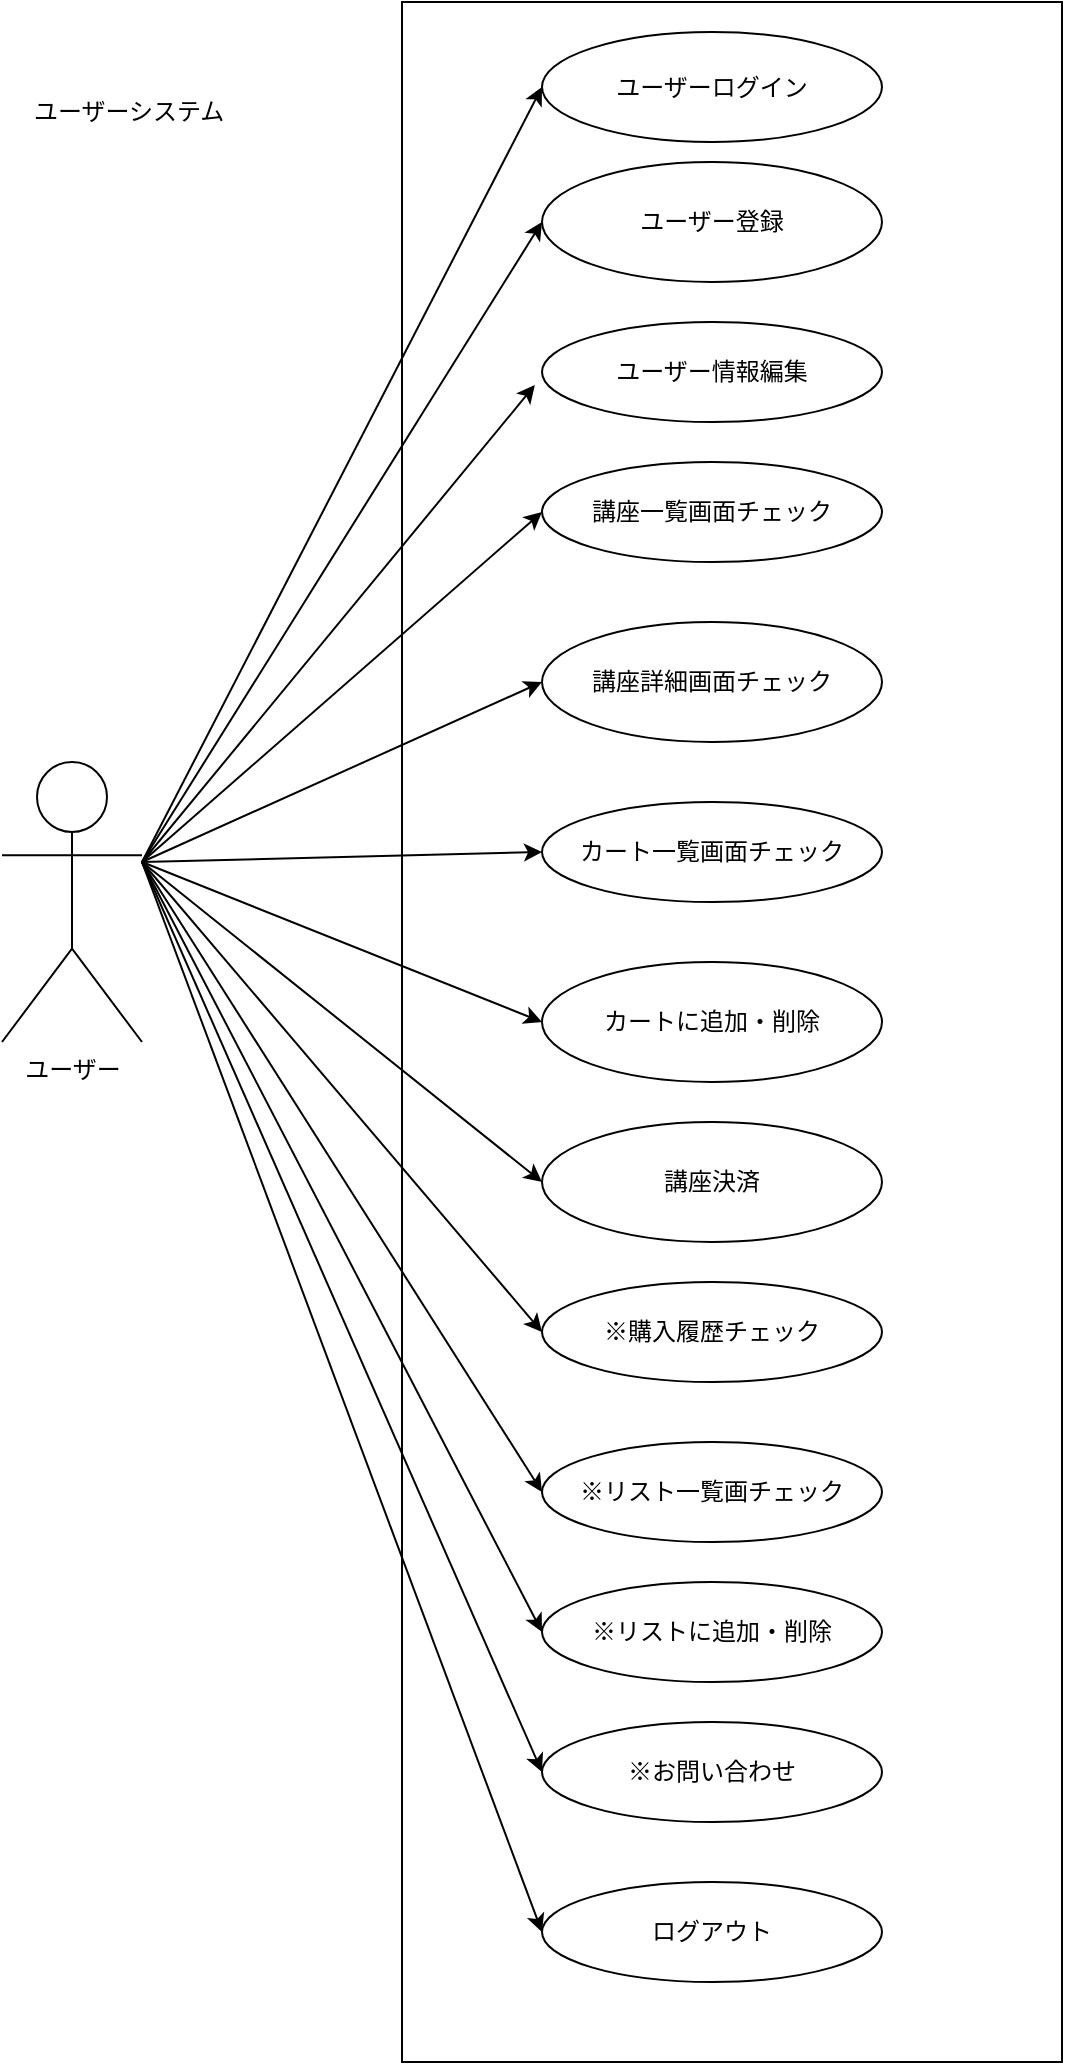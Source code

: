 <mxfile version="21.6.8" type="device" pages="3">
  <diagram name="ページ1" id="WbgWM3qjDVXiLrY8IN_c">
    <mxGraphModel dx="1572" dy="1115" grid="1" gridSize="10" guides="1" tooltips="1" connect="1" arrows="1" fold="1" page="1" pageScale="1" pageWidth="827" pageHeight="1169" math="0" shadow="0">
      <root>
        <mxCell id="0" />
        <mxCell id="1" parent="0" />
        <mxCell id="k4HBaESh6ri7OlarN2CG-17" value="" style="rounded=0;whiteSpace=wrap;html=1;" vertex="1" parent="1">
          <mxGeometry x="230" y="10" width="330" height="1030" as="geometry" />
        </mxCell>
        <mxCell id="k4HBaESh6ri7OlarN2CG-1" value="ユーザー" style="shape=umlActor;verticalLabelPosition=bottom;verticalAlign=top;html=1;outlineConnect=0;" vertex="1" parent="1">
          <mxGeometry x="30" y="390" width="70" height="140" as="geometry" />
        </mxCell>
        <mxCell id="k4HBaESh6ri7OlarN2CG-5" value="ユーザーログイン" style="ellipse;whiteSpace=wrap;html=1;" vertex="1" parent="1">
          <mxGeometry x="300" y="25" width="170" height="55" as="geometry" />
        </mxCell>
        <mxCell id="k4HBaESh6ri7OlarN2CG-6" value="ユーザー登録" style="ellipse;whiteSpace=wrap;html=1;" vertex="1" parent="1">
          <mxGeometry x="300" y="90" width="170" height="60" as="geometry" />
        </mxCell>
        <mxCell id="k4HBaESh6ri7OlarN2CG-8" value="講座詳細画面チェック" style="ellipse;whiteSpace=wrap;html=1;" vertex="1" parent="1">
          <mxGeometry x="300" y="320" width="170" height="60" as="geometry" />
        </mxCell>
        <mxCell id="k4HBaESh6ri7OlarN2CG-9" value="カート一覧画面チェック" style="ellipse;whiteSpace=wrap;html=1;" vertex="1" parent="1">
          <mxGeometry x="300" y="410" width="170" height="50" as="geometry" />
        </mxCell>
        <mxCell id="k4HBaESh6ri7OlarN2CG-10" value="講座決済" style="ellipse;whiteSpace=wrap;html=1;" vertex="1" parent="1">
          <mxGeometry x="300" y="570" width="170" height="60" as="geometry" />
        </mxCell>
        <mxCell id="k4HBaESh6ri7OlarN2CG-11" value="ユーザー情報編集" style="ellipse;whiteSpace=wrap;html=1;" vertex="1" parent="1">
          <mxGeometry x="300" y="170" width="170" height="50" as="geometry" />
        </mxCell>
        <mxCell id="k4HBaESh6ri7OlarN2CG-12" value="※購入履歴チェック" style="ellipse;whiteSpace=wrap;html=1;" vertex="1" parent="1">
          <mxGeometry x="300" y="650" width="170" height="50" as="geometry" />
        </mxCell>
        <mxCell id="k4HBaESh6ri7OlarN2CG-13" value="※リストに追加・削除" style="ellipse;whiteSpace=wrap;html=1;" vertex="1" parent="1">
          <mxGeometry x="300" y="800" width="170" height="50" as="geometry" />
        </mxCell>
        <mxCell id="k4HBaESh6ri7OlarN2CG-14" value="※お問い合わせ" style="ellipse;whiteSpace=wrap;html=1;" vertex="1" parent="1">
          <mxGeometry x="300" y="870" width="170" height="50" as="geometry" />
        </mxCell>
        <mxCell id="k4HBaESh6ri7OlarN2CG-15" value="カートに追加・削除" style="ellipse;whiteSpace=wrap;html=1;" vertex="1" parent="1">
          <mxGeometry x="300" y="490" width="170" height="60" as="geometry" />
        </mxCell>
        <mxCell id="k4HBaESh6ri7OlarN2CG-16" value="※リスト一覧画チェック" style="ellipse;whiteSpace=wrap;html=1;" vertex="1" parent="1">
          <mxGeometry x="300" y="730" width="170" height="50" as="geometry" />
        </mxCell>
        <mxCell id="k4HBaESh6ri7OlarN2CG-18" value="ユーザーシステム" style="text;strokeColor=none;fillColor=none;align=left;verticalAlign=middle;spacingLeft=4;spacingRight=4;overflow=hidden;points=[[0,0.5],[1,0.5]];portConstraint=eastwest;rotatable=0;whiteSpace=wrap;html=1;" vertex="1" parent="1">
          <mxGeometry x="40" y="50" width="110" height="30" as="geometry" />
        </mxCell>
        <mxCell id="k4HBaESh6ri7OlarN2CG-21" value="講座一覧画面チェック" style="ellipse;whiteSpace=wrap;html=1;" vertex="1" parent="1">
          <mxGeometry x="300" y="240" width="170" height="50" as="geometry" />
        </mxCell>
        <mxCell id="k4HBaESh6ri7OlarN2CG-22" value="" style="endArrow=classic;html=1;rounded=0;entryX=0;entryY=0.5;entryDx=0;entryDy=0;" edge="1" parent="1" target="k4HBaESh6ri7OlarN2CG-5">
          <mxGeometry width="50" height="50" relative="1" as="geometry">
            <mxPoint x="100" y="440" as="sourcePoint" />
            <mxPoint x="150" y="380" as="targetPoint" />
          </mxGeometry>
        </mxCell>
        <mxCell id="k4HBaESh6ri7OlarN2CG-23" value="" style="endArrow=classic;html=1;rounded=0;entryX=0;entryY=0.5;entryDx=0;entryDy=0;" edge="1" parent="1" target="k4HBaESh6ri7OlarN2CG-6">
          <mxGeometry width="50" height="50" relative="1" as="geometry">
            <mxPoint x="100" y="440" as="sourcePoint" />
            <mxPoint x="150" y="390" as="targetPoint" />
          </mxGeometry>
        </mxCell>
        <mxCell id="k4HBaESh6ri7OlarN2CG-24" value="" style="endArrow=classic;html=1;rounded=0;entryX=-0.021;entryY=0.631;entryDx=0;entryDy=0;entryPerimeter=0;" edge="1" parent="1" target="k4HBaESh6ri7OlarN2CG-11">
          <mxGeometry width="50" height="50" relative="1" as="geometry">
            <mxPoint x="100" y="440" as="sourcePoint" />
            <mxPoint x="150" y="390" as="targetPoint" />
          </mxGeometry>
        </mxCell>
        <mxCell id="k4HBaESh6ri7OlarN2CG-25" value="" style="endArrow=classic;html=1;rounded=0;entryX=0;entryY=0.5;entryDx=0;entryDy=0;" edge="1" parent="1" target="k4HBaESh6ri7OlarN2CG-21">
          <mxGeometry width="50" height="50" relative="1" as="geometry">
            <mxPoint x="100" y="440" as="sourcePoint" />
            <mxPoint x="150" y="390" as="targetPoint" />
          </mxGeometry>
        </mxCell>
        <mxCell id="k4HBaESh6ri7OlarN2CG-26" value="" style="endArrow=classic;html=1;rounded=0;entryX=0;entryY=0.5;entryDx=0;entryDy=0;" edge="1" parent="1" target="k4HBaESh6ri7OlarN2CG-8">
          <mxGeometry width="50" height="50" relative="1" as="geometry">
            <mxPoint x="100" y="440" as="sourcePoint" />
            <mxPoint x="150" y="390" as="targetPoint" />
          </mxGeometry>
        </mxCell>
        <mxCell id="k4HBaESh6ri7OlarN2CG-27" value="" style="endArrow=classic;html=1;rounded=0;entryX=0;entryY=0.5;entryDx=0;entryDy=0;" edge="1" parent="1" target="k4HBaESh6ri7OlarN2CG-9">
          <mxGeometry width="50" height="50" relative="1" as="geometry">
            <mxPoint x="100" y="440" as="sourcePoint" />
            <mxPoint x="150" y="390" as="targetPoint" />
          </mxGeometry>
        </mxCell>
        <mxCell id="k4HBaESh6ri7OlarN2CG-28" value="" style="endArrow=classic;html=1;rounded=0;entryX=0;entryY=0.5;entryDx=0;entryDy=0;" edge="1" parent="1" target="k4HBaESh6ri7OlarN2CG-15">
          <mxGeometry width="50" height="50" relative="1" as="geometry">
            <mxPoint x="100" y="440" as="sourcePoint" />
            <mxPoint x="150" y="390" as="targetPoint" />
          </mxGeometry>
        </mxCell>
        <mxCell id="k4HBaESh6ri7OlarN2CG-29" value="" style="endArrow=classic;html=1;rounded=0;entryX=0;entryY=0.5;entryDx=0;entryDy=0;" edge="1" parent="1" target="k4HBaESh6ri7OlarN2CG-10">
          <mxGeometry width="50" height="50" relative="1" as="geometry">
            <mxPoint x="100" y="440" as="sourcePoint" />
            <mxPoint x="150" y="390" as="targetPoint" />
          </mxGeometry>
        </mxCell>
        <mxCell id="k4HBaESh6ri7OlarN2CG-30" value="" style="endArrow=classic;html=1;rounded=0;entryX=0;entryY=0.5;entryDx=0;entryDy=0;" edge="1" parent="1" target="k4HBaESh6ri7OlarN2CG-12">
          <mxGeometry width="50" height="50" relative="1" as="geometry">
            <mxPoint x="100" y="440" as="sourcePoint" />
            <mxPoint x="150" y="390" as="targetPoint" />
          </mxGeometry>
        </mxCell>
        <mxCell id="k4HBaESh6ri7OlarN2CG-31" value="" style="endArrow=classic;html=1;rounded=0;entryX=0;entryY=0.5;entryDx=0;entryDy=0;" edge="1" parent="1" target="k4HBaESh6ri7OlarN2CG-16">
          <mxGeometry width="50" height="50" relative="1" as="geometry">
            <mxPoint x="100" y="440" as="sourcePoint" />
            <mxPoint x="150" y="390" as="targetPoint" />
          </mxGeometry>
        </mxCell>
        <mxCell id="k4HBaESh6ri7OlarN2CG-32" value="" style="endArrow=classic;html=1;rounded=0;entryX=0;entryY=0.5;entryDx=0;entryDy=0;" edge="1" parent="1" target="k4HBaESh6ri7OlarN2CG-13">
          <mxGeometry width="50" height="50" relative="1" as="geometry">
            <mxPoint x="100" y="440" as="sourcePoint" />
            <mxPoint x="150" y="390" as="targetPoint" />
          </mxGeometry>
        </mxCell>
        <mxCell id="k4HBaESh6ri7OlarN2CG-33" value="" style="endArrow=classic;html=1;rounded=0;entryX=0;entryY=0.5;entryDx=0;entryDy=0;" edge="1" parent="1" target="k4HBaESh6ri7OlarN2CG-14">
          <mxGeometry width="50" height="50" relative="1" as="geometry">
            <mxPoint x="100" y="440" as="sourcePoint" />
            <mxPoint x="150" y="390" as="targetPoint" />
          </mxGeometry>
        </mxCell>
        <mxCell id="3FSZALvj6SSIwzT2kANW-1" value="ログアウト" style="ellipse;whiteSpace=wrap;html=1;" vertex="1" parent="1">
          <mxGeometry x="300" y="950" width="170" height="50" as="geometry" />
        </mxCell>
        <mxCell id="3FSZALvj6SSIwzT2kANW-2" value="" style="endArrow=classic;html=1;rounded=0;entryX=0;entryY=0.5;entryDx=0;entryDy=0;" edge="1" parent="1" target="3FSZALvj6SSIwzT2kANW-1">
          <mxGeometry width="50" height="50" relative="1" as="geometry">
            <mxPoint x="100" y="440" as="sourcePoint" />
            <mxPoint x="150" y="390" as="targetPoint" />
          </mxGeometry>
        </mxCell>
      </root>
    </mxGraphModel>
  </diagram>
  <diagram id="61dcJJ7lvB25rElTztc5" name="ページ2">
    <mxGraphModel dx="1572" dy="1115" grid="1" gridSize="10" guides="1" tooltips="1" connect="1" arrows="1" fold="1" page="1" pageScale="1" pageWidth="827" pageHeight="1169" math="0" shadow="0">
      <root>
        <mxCell id="0" />
        <mxCell id="1" parent="0" />
        <mxCell id="2FPKD9OE71ZOnqV7sJdv-9" value="" style="rounded=0;whiteSpace=wrap;html=1;" vertex="1" parent="1">
          <mxGeometry x="250" y="10" width="290" height="990" as="geometry" />
        </mxCell>
        <mxCell id="2VImC7MxVv5FZuDyS-Gp-1" value="管理者" style="shape=umlActor;verticalLabelPosition=bottom;verticalAlign=top;html=1;outlineConnect=0;" vertex="1" parent="1">
          <mxGeometry x="50" y="370" width="50" height="120" as="geometry" />
        </mxCell>
        <mxCell id="2VImC7MxVv5FZuDyS-Gp-2" value="講座情報一覧画面チェック" style="ellipse;whiteSpace=wrap;html=1;" vertex="1" parent="1">
          <mxGeometry x="294" y="100" width="186" height="60" as="geometry" />
        </mxCell>
        <mxCell id="2VImC7MxVv5FZuDyS-Gp-3" value="講座情報登録・削除" style="ellipse;whiteSpace=wrap;html=1;" vertex="1" parent="1">
          <mxGeometry x="294" y="170" width="186" height="60" as="geometry" />
        </mxCell>
        <mxCell id="2VImC7MxVv5FZuDyS-Gp-4" value="管理者ログイン" style="ellipse;whiteSpace=wrap;html=1;" vertex="1" parent="1">
          <mxGeometry x="294" y="30" width="186" height="60" as="geometry" />
        </mxCell>
        <mxCell id="2VImC7MxVv5FZuDyS-Gp-5" value="講座情報詳細編集" style="ellipse;whiteSpace=wrap;html=1;" vertex="1" parent="1">
          <mxGeometry x="294" y="320" width="186" height="60" as="geometry" />
        </mxCell>
        <mxCell id="2VImC7MxVv5FZuDyS-Gp-6" value="別の管理者を登録" style="ellipse;whiteSpace=wrap;html=1;" vertex="1" parent="1">
          <mxGeometry x="294" y="400" width="186" height="60" as="geometry" />
        </mxCell>
        <mxCell id="2VImC7MxVv5FZuDyS-Gp-7" value="※マイページチェック" style="ellipse;whiteSpace=wrap;html=1;" vertex="1" parent="1">
          <mxGeometry x="294" y="480" width="186" height="60" as="geometry" />
        </mxCell>
        <mxCell id="2VImC7MxVv5FZuDyS-Gp-8" value="ログアウト" style="ellipse;whiteSpace=wrap;html=1;" vertex="1" parent="1">
          <mxGeometry x="294" y="900" width="186" height="60" as="geometry" />
        </mxCell>
        <mxCell id="2FPKD9OE71ZOnqV7sJdv-2" value="adminシステム" style="text;strokeColor=none;fillColor=none;align=left;verticalAlign=middle;spacingLeft=4;spacingRight=4;overflow=hidden;points=[[0,0.5],[1,0.5]];portConstraint=eastwest;rotatable=0;whiteSpace=wrap;html=1;" vertex="1" parent="1">
          <mxGeometry x="40" y="160" width="110" height="30" as="geometry" />
        </mxCell>
        <mxCell id="2FPKD9OE71ZOnqV7sJdv-4" value="※売上チェック" style="ellipse;whiteSpace=wrap;html=1;" vertex="1" parent="1">
          <mxGeometry x="294" y="570" width="186" height="60" as="geometry" />
        </mxCell>
        <mxCell id="2FPKD9OE71ZOnqV7sJdv-5" value="※ユーザーリストチェック" style="ellipse;whiteSpace=wrap;html=1;" vertex="1" parent="1">
          <mxGeometry x="294" y="650" width="186" height="60" as="geometry" />
        </mxCell>
        <mxCell id="2FPKD9OE71ZOnqV7sJdv-6" value="※訪問者数(アクセス数)チェック" style="ellipse;whiteSpace=wrap;html=1;" vertex="1" parent="1">
          <mxGeometry x="294" y="730" width="186" height="60" as="geometry" />
        </mxCell>
        <mxCell id="2FPKD9OE71ZOnqV7sJdv-7" value="※ユーザーのお問い合わせチェック" style="ellipse;whiteSpace=wrap;html=1;" vertex="1" parent="1">
          <mxGeometry x="289" y="820" width="196" height="60" as="geometry" />
        </mxCell>
        <mxCell id="2FPKD9OE71ZOnqV7sJdv-8" value="講座の画像登録・編集" style="ellipse;whiteSpace=wrap;html=1;" vertex="1" parent="1">
          <mxGeometry x="294" y="240" width="186" height="60" as="geometry" />
        </mxCell>
        <mxCell id="2FPKD9OE71ZOnqV7sJdv-10" value="" style="endArrow=classic;html=1;rounded=0;entryX=0;entryY=0.5;entryDx=0;entryDy=0;" edge="1" parent="1" target="2VImC7MxVv5FZuDyS-Gp-4">
          <mxGeometry width="50" height="50" relative="1" as="geometry">
            <mxPoint x="100" y="410" as="sourcePoint" />
            <mxPoint x="150" y="360" as="targetPoint" />
          </mxGeometry>
        </mxCell>
        <mxCell id="2FPKD9OE71ZOnqV7sJdv-11" value="" style="endArrow=classic;html=1;rounded=0;entryX=0;entryY=0.5;entryDx=0;entryDy=0;" edge="1" parent="1" target="2VImC7MxVv5FZuDyS-Gp-2">
          <mxGeometry width="50" height="50" relative="1" as="geometry">
            <mxPoint x="100" y="410" as="sourcePoint" />
            <mxPoint x="150" y="360" as="targetPoint" />
          </mxGeometry>
        </mxCell>
        <mxCell id="2FPKD9OE71ZOnqV7sJdv-12" value="" style="endArrow=classic;html=1;rounded=0;entryX=0;entryY=0.5;entryDx=0;entryDy=0;" edge="1" parent="1" target="2VImC7MxVv5FZuDyS-Gp-3">
          <mxGeometry width="50" height="50" relative="1" as="geometry">
            <mxPoint x="100" y="410" as="sourcePoint" />
            <mxPoint x="150" y="360" as="targetPoint" />
          </mxGeometry>
        </mxCell>
        <mxCell id="2FPKD9OE71ZOnqV7sJdv-13" value="" style="endArrow=classic;html=1;rounded=0;entryX=0;entryY=0.5;entryDx=0;entryDy=0;" edge="1" parent="1" target="2FPKD9OE71ZOnqV7sJdv-8">
          <mxGeometry width="50" height="50" relative="1" as="geometry">
            <mxPoint x="100" y="410" as="sourcePoint" />
            <mxPoint x="150" y="360" as="targetPoint" />
          </mxGeometry>
        </mxCell>
        <mxCell id="2FPKD9OE71ZOnqV7sJdv-14" value="" style="endArrow=classic;html=1;rounded=0;entryX=0;entryY=0.5;entryDx=0;entryDy=0;" edge="1" parent="1" target="2VImC7MxVv5FZuDyS-Gp-5">
          <mxGeometry width="50" height="50" relative="1" as="geometry">
            <mxPoint x="100" y="410" as="sourcePoint" />
            <mxPoint x="150" y="360" as="targetPoint" />
          </mxGeometry>
        </mxCell>
        <mxCell id="2FPKD9OE71ZOnqV7sJdv-15" value="" style="endArrow=classic;html=1;rounded=0;entryX=0;entryY=0.5;entryDx=0;entryDy=0;" edge="1" parent="1" target="2VImC7MxVv5FZuDyS-Gp-6">
          <mxGeometry width="50" height="50" relative="1" as="geometry">
            <mxPoint x="100" y="410" as="sourcePoint" />
            <mxPoint x="150" y="360" as="targetPoint" />
          </mxGeometry>
        </mxCell>
        <mxCell id="2FPKD9OE71ZOnqV7sJdv-16" value="" style="endArrow=classic;html=1;rounded=0;entryX=0;entryY=0.5;entryDx=0;entryDy=0;" edge="1" parent="1" target="2VImC7MxVv5FZuDyS-Gp-7">
          <mxGeometry width="50" height="50" relative="1" as="geometry">
            <mxPoint x="100" y="410" as="sourcePoint" />
            <mxPoint x="150" y="360" as="targetPoint" />
          </mxGeometry>
        </mxCell>
        <mxCell id="2FPKD9OE71ZOnqV7sJdv-17" value="" style="endArrow=classic;html=1;rounded=0;entryX=0;entryY=0.5;entryDx=0;entryDy=0;" edge="1" parent="1" target="2FPKD9OE71ZOnqV7sJdv-4">
          <mxGeometry width="50" height="50" relative="1" as="geometry">
            <mxPoint x="100" y="410" as="sourcePoint" />
            <mxPoint x="150" y="360" as="targetPoint" />
          </mxGeometry>
        </mxCell>
        <mxCell id="2FPKD9OE71ZOnqV7sJdv-18" value="" style="endArrow=classic;html=1;rounded=0;entryX=0;entryY=0.5;entryDx=0;entryDy=0;" edge="1" parent="1" target="2FPKD9OE71ZOnqV7sJdv-5">
          <mxGeometry width="50" height="50" relative="1" as="geometry">
            <mxPoint x="100" y="410" as="sourcePoint" />
            <mxPoint x="150" y="360" as="targetPoint" />
          </mxGeometry>
        </mxCell>
        <mxCell id="2FPKD9OE71ZOnqV7sJdv-19" value="" style="endArrow=classic;html=1;rounded=0;entryX=0;entryY=0.5;entryDx=0;entryDy=0;" edge="1" parent="1" target="2FPKD9OE71ZOnqV7sJdv-6">
          <mxGeometry width="50" height="50" relative="1" as="geometry">
            <mxPoint x="100" y="410" as="sourcePoint" />
            <mxPoint x="150" y="360" as="targetPoint" />
          </mxGeometry>
        </mxCell>
        <mxCell id="2FPKD9OE71ZOnqV7sJdv-20" value="" style="endArrow=classic;html=1;rounded=0;entryX=0;entryY=0.5;entryDx=0;entryDy=0;" edge="1" parent="1" target="2FPKD9OE71ZOnqV7sJdv-7">
          <mxGeometry width="50" height="50" relative="1" as="geometry">
            <mxPoint x="100" y="410" as="sourcePoint" />
            <mxPoint x="150" y="360" as="targetPoint" />
          </mxGeometry>
        </mxCell>
        <mxCell id="2FPKD9OE71ZOnqV7sJdv-21" value="" style="endArrow=classic;html=1;rounded=0;entryX=0;entryY=0.5;entryDx=0;entryDy=0;" edge="1" parent="1" target="2VImC7MxVv5FZuDyS-Gp-8">
          <mxGeometry width="50" height="50" relative="1" as="geometry">
            <mxPoint x="100" y="410" as="sourcePoint" />
            <mxPoint x="150" y="360" as="targetPoint" />
          </mxGeometry>
        </mxCell>
      </root>
    </mxGraphModel>
  </diagram>
  <diagram id="lcJp_haX1DbOP_WTkUpW" name="ページ3">
    <mxGraphModel dx="1572" dy="1115" grid="1" gridSize="10" guides="1" tooltips="1" connect="1" arrows="1" fold="1" page="1" pageScale="1" pageWidth="827" pageHeight="1169" math="0" shadow="0">
      <root>
        <mxCell id="0" />
        <mxCell id="1" parent="0" />
        <mxCell id="rqniBgl2R0AE5_KsulIf-8" value="" style="rounded=0;whiteSpace=wrap;html=1;" vertex="1" parent="1">
          <mxGeometry x="215" y="290" width="310" height="440" as="geometry" />
        </mxCell>
        <mxCell id="rqniBgl2R0AE5_KsulIf-1" value="ゲスト" style="shape=umlActor;verticalLabelPosition=bottom;verticalAlign=top;html=1;outlineConnect=0;" vertex="1" parent="1">
          <mxGeometry x="50" y="460" width="50" height="110" as="geometry" />
        </mxCell>
        <mxCell id="rqniBgl2R0AE5_KsulIf-2" value="ユーザー登録" style="ellipse;whiteSpace=wrap;html=1;" vertex="1" parent="1">
          <mxGeometry x="280" y="360" width="180" height="80" as="geometry" />
        </mxCell>
        <mxCell id="rqniBgl2R0AE5_KsulIf-5" value="講座一覧チェック" style="ellipse;whiteSpace=wrap;html=1;" vertex="1" parent="1">
          <mxGeometry x="280" y="470" width="180" height="80" as="geometry" />
        </mxCell>
        <mxCell id="rqniBgl2R0AE5_KsulIf-6" value="講座詳細チェック" style="ellipse;whiteSpace=wrap;html=1;" vertex="1" parent="1">
          <mxGeometry x="280" y="585" width="180" height="80" as="geometry" />
        </mxCell>
        <mxCell id="rqniBgl2R0AE5_KsulIf-7" value="ゲストシステム" style="text;strokeColor=none;fillColor=none;align=left;verticalAlign=middle;spacingLeft=4;spacingRight=4;overflow=hidden;points=[[0,0.5],[1,0.5]];portConstraint=eastwest;rotatable=0;whiteSpace=wrap;html=1;" vertex="1" parent="1">
          <mxGeometry x="40" y="320" width="100" height="30" as="geometry" />
        </mxCell>
        <mxCell id="rqniBgl2R0AE5_KsulIf-9" value="" style="endArrow=classic;html=1;rounded=0;entryX=0;entryY=0.5;entryDx=0;entryDy=0;" edge="1" parent="1" target="rqniBgl2R0AE5_KsulIf-2">
          <mxGeometry width="50" height="50" relative="1" as="geometry">
            <mxPoint x="100" y="500" as="sourcePoint" />
            <mxPoint x="150" y="450" as="targetPoint" />
          </mxGeometry>
        </mxCell>
        <mxCell id="rqniBgl2R0AE5_KsulIf-10" value="" style="endArrow=classic;html=1;rounded=0;entryX=0;entryY=0.5;entryDx=0;entryDy=0;" edge="1" parent="1" target="rqniBgl2R0AE5_KsulIf-5">
          <mxGeometry width="50" height="50" relative="1" as="geometry">
            <mxPoint x="100" y="500" as="sourcePoint" />
            <mxPoint x="150" y="450" as="targetPoint" />
          </mxGeometry>
        </mxCell>
        <mxCell id="rqniBgl2R0AE5_KsulIf-11" value="" style="endArrow=classic;html=1;rounded=0;entryX=0;entryY=0.5;entryDx=0;entryDy=0;" edge="1" parent="1" target="rqniBgl2R0AE5_KsulIf-6">
          <mxGeometry width="50" height="50" relative="1" as="geometry">
            <mxPoint x="100" y="500" as="sourcePoint" />
            <mxPoint x="150" y="450" as="targetPoint" />
          </mxGeometry>
        </mxCell>
      </root>
    </mxGraphModel>
  </diagram>
</mxfile>
